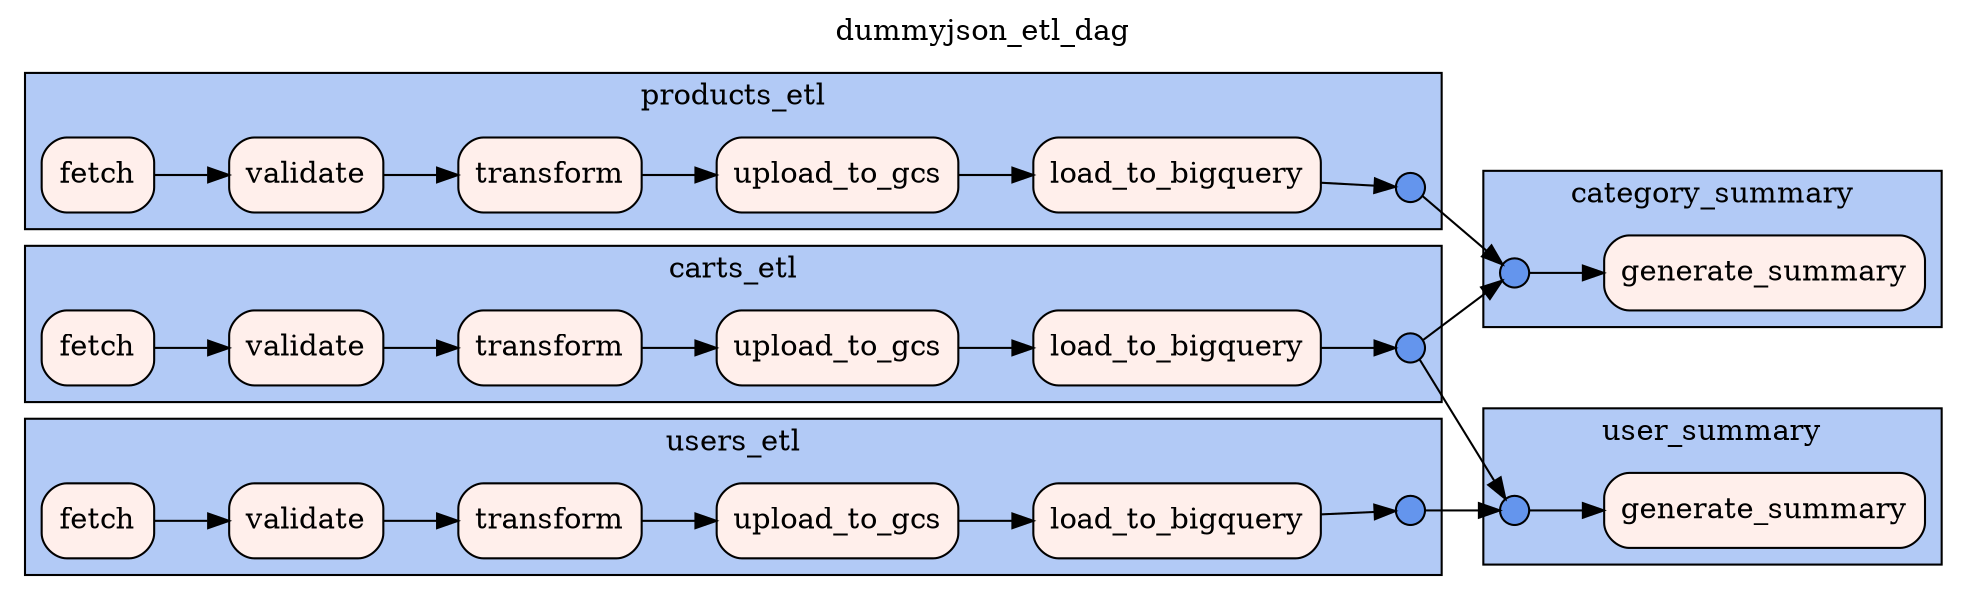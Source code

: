 digraph dummyjson_etl_dag {
	graph [bb="0,0,936,280",
		label=dummyjson_etl_dag,
		labelloc=t,
		lheight=0.21,
		lp="468,268.5",
		lwidth=1.97,
		rankdir=LR
	];
	node [label="\N"];
	subgraph cluster_carts_etl {
		graph [bb="8,91,688,166",
			color="#000000",
			fillcolor="#6495ed7f",
			label=carts_etl,
			lheight=0.21,
			lp="348,154.5",
			lwidth=0.86,
			shape=rectangle,
			style=filled
		];
		"carts_etl.downstream_join_id"	[color="#000000",
			fillcolor=CornflowerBlue,
			height=0.19444,
			label="",
			pos="673,117",
			shape=circle,
			style="filled,rounded",
			width=0.19444];
		"carts_etl.fetch"	[color="#000000",
			fillcolor="#ffefeb",
			height=0.5,
			label=fetch,
			pos="43,117",
			shape=rectangle,
			style="filled,rounded",
			width=0.75];
		"carts_etl.validate"	[color="#000000",
			fillcolor="#ffefeb",
			height=0.5,
			label=validate,
			pos="143,117",
			shape=rectangle,
			style="filled,rounded",
			width=1.0278];
		"carts_etl.fetch" -> "carts_etl.validate"	[pos="e,105.91,117 70.005,117 77.912,117 86.852,117 95.676,117"];
		"carts_etl.load_to_bigquery"	[color="#000000",
			fillcolor="#ffefeb",
			height=0.5,
			label=load_to_bigquery,
			pos="561,117",
			shape=rectangle,
			style="filled,rounded",
			width=1.9167];
		"carts_etl.load_to_bigquery" -> "carts_etl.downstream_join_id"	[pos="e,665.79,117 630.1,117 639.56,117 648.47,117 655.62,117"];
		"carts_etl.transform"	[color="#000000",
			fillcolor="#ffefeb",
			height=0.5,
			label=transform,
			pos="260,117",
			shape=rectangle,
			style="filled,rounded",
			width=1.2222];
		"carts_etl.upload_to_gcs"	[color="#000000",
			fillcolor="#ffefeb",
			height=0.5,
			label=upload_to_gcs,
			pos="398,117",
			shape=rectangle,
			style="filled,rounded",
			width=1.6111];
		"carts_etl.transform" -> "carts_etl.upload_to_gcs"	[pos="e,339.82,117 304.03,117 312.2,117 320.92,117 329.63,117"];
		"carts_etl.upload_to_gcs" -> "carts_etl.load_to_bigquery"	[pos="e,491.95,117 456.22,117 464.53,117 473.21,117 481.85,117"];
		"carts_etl.validate" -> "carts_etl.transform"	[pos="e,215.8,117 180.07,117 188.21,117 197.03,117 205.71,117"];
	}
	subgraph cluster_category_summary {
		graph [bb="708,127,928,202",
			color="#000000",
			fillcolor="#6495ed7f",
			label=category_summary,
			lheight=0.21,
			lp="818,190.5",
			lwidth=1.89,
			shape=rectangle,
			style=filled
		];
		"category_summary.upstream_join_id"	[color="#000000",
			fillcolor=CornflowerBlue,
			height=0.19444,
			label="",
			pos="723,153",
			shape=circle,
			style="filled,rounded",
			width=0.19444];
		"category_summary.generate_summary"	[color="#000000",
			fillcolor="#ffefeb",
			height=0.5,
			label=generate_summary,
			pos="843,153",
			shape=rectangle,
			style="filled,rounded",
			width=2.1389];
		"category_summary.upstream_join_id" -> "category_summary.generate_summary"	[pos="e,765.78,153 730.01,153 735.66,153 744.83,153 755.55,153"]
;
	}
	subgraph cluster_products_etl {
		graph [bb="8,174,688,249",
			color="#000000",
			fillcolor="#6495ed7f",
			label=products_etl,
			lheight=0.21,
			lp="348,237.5",
			lwidth=1.24,
			shape=rectangle,
			style=filled
		];
		"products_etl.downstream_join_id"	[color="#000000",
			fillcolor=CornflowerBlue,
			height=0.19444,
			label="",
			pos="673,194",
			shape=circle,
			style="filled,rounded",
			width=0.19444];
		"products_etl.fetch"	[color="#000000",
			fillcolor="#ffefeb",
			height=0.5,
			label=fetch,
			pos="43,200",
			shape=rectangle,
			style="filled,rounded",
			width=0.75];
		"products_etl.validate"	[color="#000000",
			fillcolor="#ffefeb",
			height=0.5,
			label=validate,
			pos="143,200",
			shape=rectangle,
			style="filled,rounded",
			width=1.0278];
		"products_etl.fetch" -> "products_etl.validate"	[pos="e,105.91,200 70.005,200 77.912,200 86.852,200 95.676,200"];
		"products_etl.load_to_bigquery"	[color="#000000",
			fillcolor="#ffefeb",
			height=0.5,
			label=load_to_bigquery,
			pos="561,200",
			shape=rectangle,
			style="filled,rounded",
			width=1.9167];
		"products_etl.load_to_bigquery" -> "products_etl.downstream_join_id"	[pos="e,665.79,194.34 630.1,196.29 639.56,195.77 648.47,195.28 655.62,19
4.89"];
		"products_etl.transform"	[color="#000000",
			fillcolor="#ffefeb",
			height=0.5,
			label=transform,
			pos="260,200",
			shape=rectangle,
			style="filled,rounded",
			width=1.2222];
		"products_etl.upload_to_gcs"	[color="#000000",
			fillcolor="#ffefeb",
			height=0.5,
			label=upload_to_gcs,
			pos="398,200",
			shape=rectangle,
			style="filled,rounded",
			width=1.6111];
		"products_etl.transform" -> "products_etl.upload_to_gcs"	[pos="e,339.82,200 304.03,200 312.2,200 320.92,200 329.63,200"];
		"products_etl.upload_to_gcs" -> "products_etl.load_to_bigquery"	[pos="e,491.95,200 456.22,200 464.53,200 473.21,200 481.85,200"];
		"products_etl.validate" -> "products_etl.transform"	[pos="e,215.8,200 180.07,200 188.21,200 197.03,200 205.71,200"];
	}
	subgraph cluster_user_summary {
		graph [bb="708,13,928,88",
			color="#000000",
			fillcolor="#6495ed7f",
			label=user_summary,
			lheight=0.21,
			lp="818,76.5",
			lwidth=1.47,
			shape=rectangle,
			style=filled
		];
		"user_summary.upstream_join_id"	[color="#000000",
			fillcolor=CornflowerBlue,
			height=0.19444,
			label="",
			pos="723,39",
			shape=circle,
			style="filled,rounded",
			width=0.19444];
		"user_summary.generate_summary"	[color="#000000",
			fillcolor="#ffefeb",
			height=0.5,
			label=generate_summary,
			pos="843,39",
			shape=rectangle,
			style="filled,rounded",
			width=2.1389];
		"user_summary.upstream_join_id" -> "user_summary.generate_summary"	[pos="e,765.78,39 730.01,39 735.66,39 744.83,39 755.55,39"];
	}
	subgraph cluster_users_etl {
		graph [bb="8,8,688,83",
			color="#000000",
			fillcolor="#6495ed7f",
			label=users_etl,
			lheight=0.21,
			lp="348,71.5",
			lwidth=0.90,
			shape=rectangle,
			style=filled
		];
		"users_etl.downstream_join_id"	[color="#000000",
			fillcolor=CornflowerBlue,
			height=0.19444,
			label="",
			pos="673,39",
			shape=circle,
			style="filled,rounded",
			width=0.19444];
		"users_etl.fetch"	[color="#000000",
			fillcolor="#ffefeb",
			height=0.5,
			label=fetch,
			pos="43,34",
			shape=rectangle,
			style="filled,rounded",
			width=0.75];
		"users_etl.validate"	[color="#000000",
			fillcolor="#ffefeb",
			height=0.5,
			label=validate,
			pos="143,34",
			shape=rectangle,
			style="filled,rounded",
			width=1.0278];
		"users_etl.fetch" -> "users_etl.validate"	[pos="e,105.91,34 70.005,34 77.912,34 86.852,34 95.676,34"];
		"users_etl.load_to_bigquery"	[color="#000000",
			fillcolor="#ffefeb",
			height=0.5,
			label=load_to_bigquery,
			pos="561,34",
			shape=rectangle,
			style="filled,rounded",
			width=1.9167];
		"users_etl.load_to_bigquery" -> "users_etl.downstream_join_id"	[pos="e,665.79,38.718 630.1,37.095 639.56,37.525 648.47,37.931 655.62,38.256"];
		"users_etl.transform"	[color="#000000",
			fillcolor="#ffefeb",
			height=0.5,
			label=transform,
			pos="260,34",
			shape=rectangle,
			style="filled,rounded",
			width=1.2222];
		"users_etl.upload_to_gcs"	[color="#000000",
			fillcolor="#ffefeb",
			height=0.5,
			label=upload_to_gcs,
			pos="398,34",
			shape=rectangle,
			style="filled,rounded",
			width=1.6111];
		"users_etl.transform" -> "users_etl.upload_to_gcs"	[pos="e,339.82,34 304.03,34 312.2,34 320.92,34 329.63,34"];
		"users_etl.upload_to_gcs" -> "users_etl.load_to_bigquery"	[pos="e,491.95,34 456.22,34 464.53,34 473.21,34 481.85,34"];
		"users_etl.validate" -> "users_etl.transform"	[pos="e,215.8,34 180.07,34 188.21,34 197.03,34 205.71,34"];
	}
	"carts_etl.downstream_join_id" -> "category_summary.upstream_join_id"	[pos="e,717.04,149.28 679.14,120.85 686.17,126.13 699.06,135.79 708.87,143.15"];
	"carts_etl.downstream_join_id" -> "user_summary.upstream_join_id"	[pos="e,718.58,44.559 677.45,111.39 684.86,99.36 702.46,70.759 713.19,53.324"];
	"products_etl.downstream_join_id" -> "category_summary.upstream_join_id"	[pos="e,717.24,157.06 678.78,189.92 685.89,183.84 699.52,172.2 709.57,16
3.61"];
	"users_etl.downstream_join_id" -> "user_summary.upstream_join_id"	[pos="e,715.88,39 680.28,39 686.71,39 696.98,39 705.72,39"];
}
